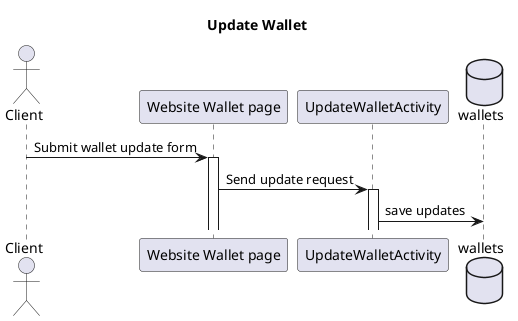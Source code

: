 @startuml

actor "Client" as client
participant "Website Wallet page" as apiGateway
participant "UpdateWalletActivity" as updateWalletActivity
database "wallets" as wallets

title Update Wallet

client -> apiGateway : Submit wallet update form
activate apiGateway

apiGateway -> updateWalletActivity : Send update request
activate updateWalletActivity

updateWalletActivity -> wallets : save updates

@enduml
